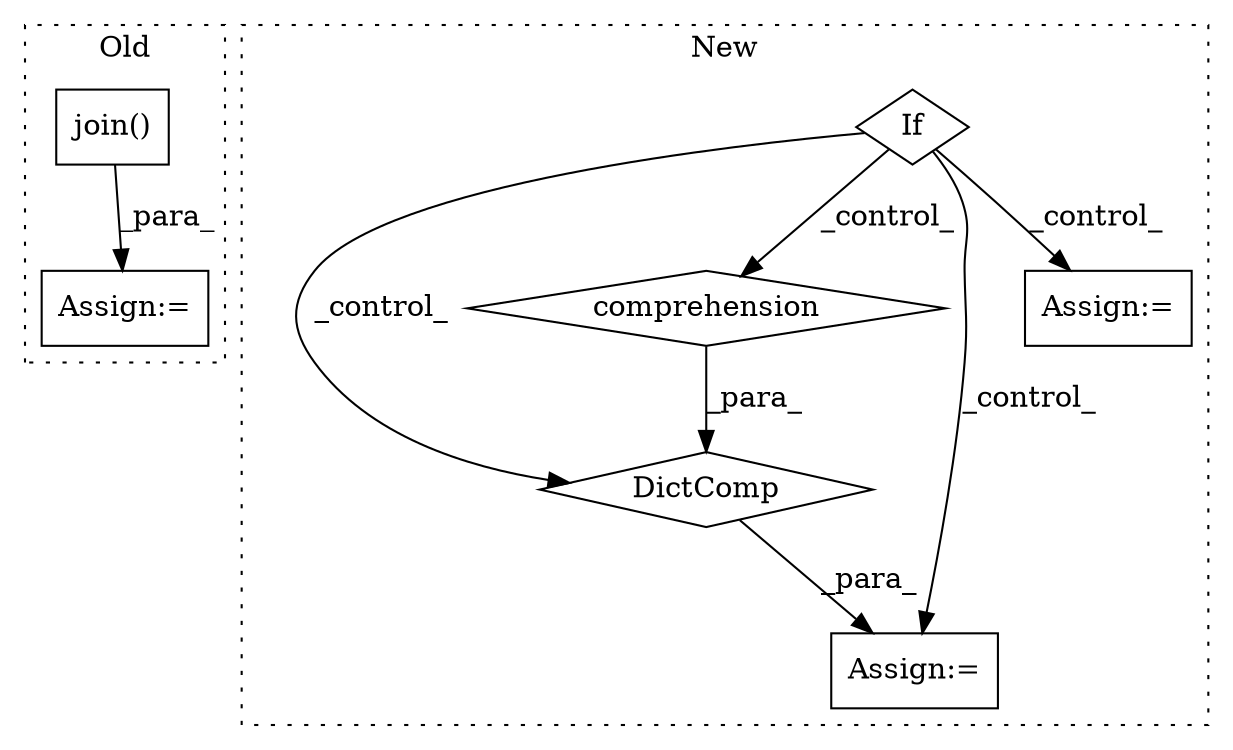 digraph G {
subgraph cluster0 {
1 [label="join()" a="75" s="386,448" l="13,1" shape="box"];
7 [label="Assign:=" a="68" s="359" l="3" shape="box"];
label = "Old";
style="dotted";
}
subgraph cluster1 {
2 [label="DictComp" a="84" s="808" l="120" shape="diamond"];
3 [label="comprehension" a="45" s="891" l="3" shape="diamond"];
4 [label="Assign:=" a="68" s="784" l="3" shape="box"];
5 [label="If" a="96" s="610" l="3" shape="diamond"];
6 [label="Assign:=" a="68" s="952" l="3" shape="box"];
label = "New";
style="dotted";
}
1 -> 7 [label="_para_"];
2 -> 4 [label="_para_"];
3 -> 2 [label="_para_"];
5 -> 2 [label="_control_"];
5 -> 3 [label="_control_"];
5 -> 6 [label="_control_"];
5 -> 4 [label="_control_"];
}